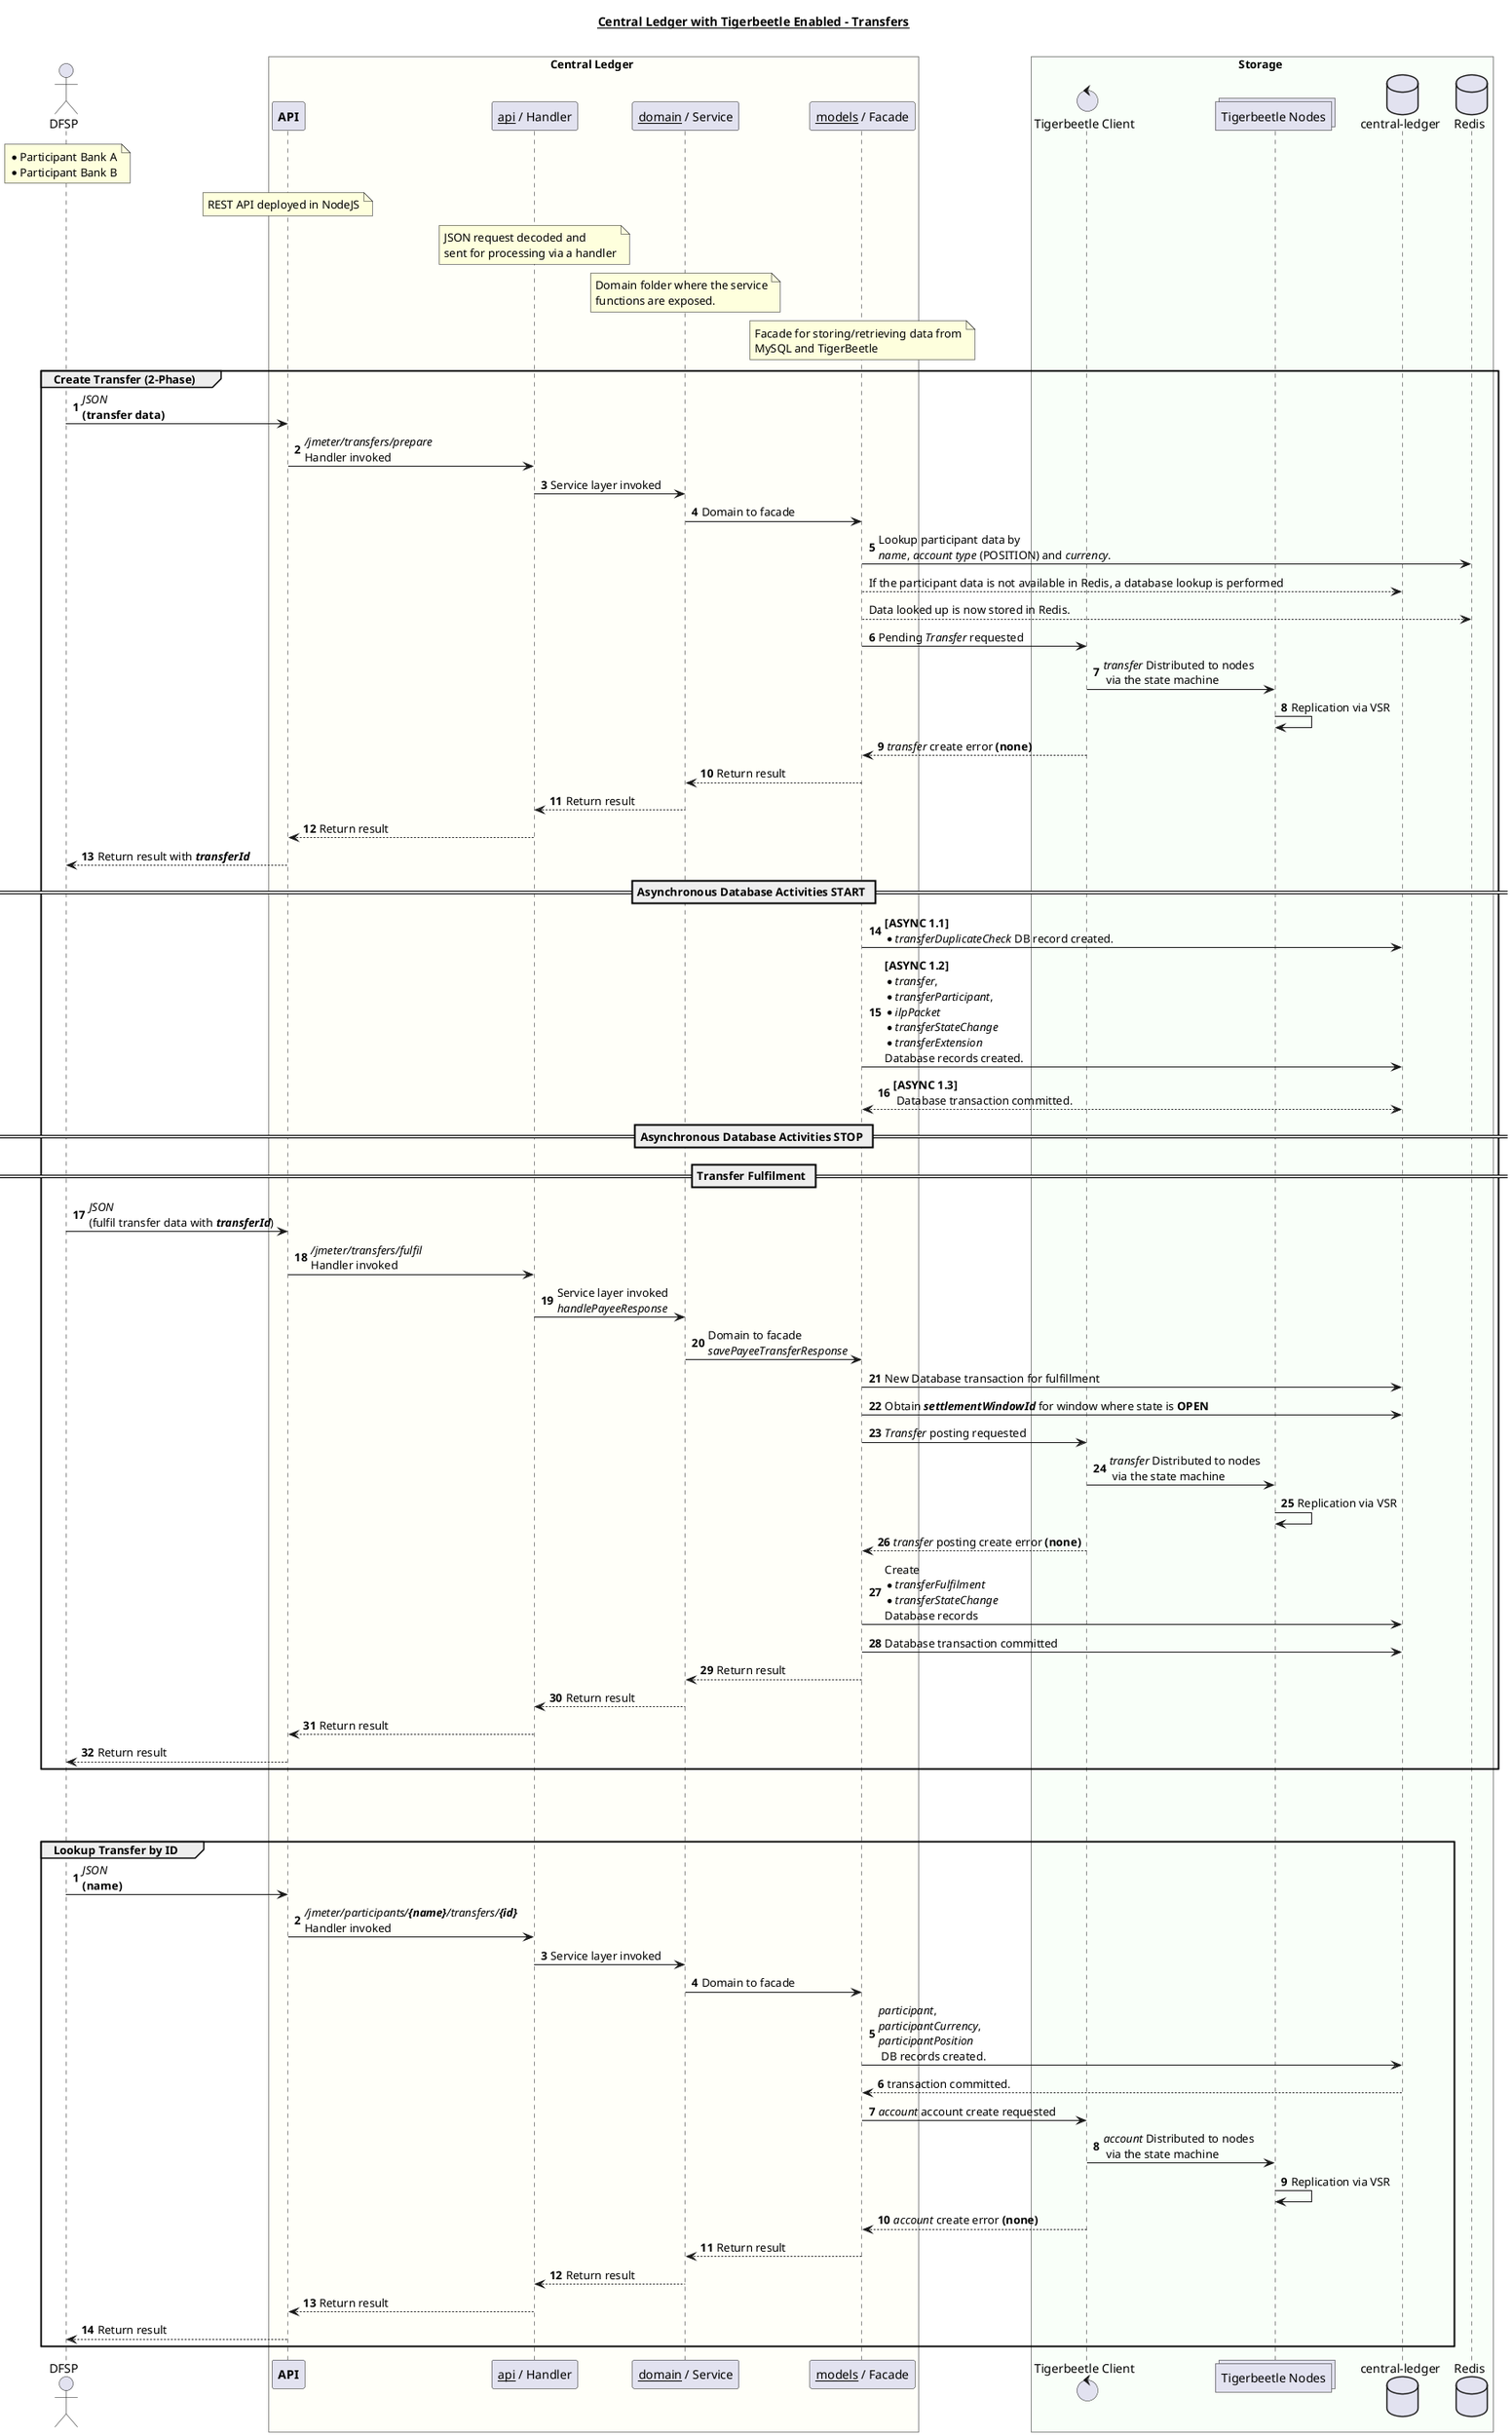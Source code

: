 @startuml
title "__**Central Ledger with Tigerbeetle Enabled - Transfers**__\n"

actor "DFSP" as dfsp
note over dfsp
    * Participant Bank A
    * Participant Bank B
end note

box Central Ledger #FFFFF9
    participant "**API**" as cl_api
    participant "__api__ / Handler" as cl_handler
    participant "__domain__ / Service" as cl_domain
    participant "__models__ / Facade" as cl_facade

    note over cl_api
        REST API deployed in NodeJS
    end note

    note over cl_handler
        JSON request decoded and
        sent for processing via a handler
    end note

    note over cl_domain
        Domain folder where the service
        functions are exposed.
    end note

    note over cl_facade
        Facade for storing/retrieving data from
        MySQL and TigerBeetle
    end note
end box

box Storage #F9FFF9
	control "Tigerbeetle Client" as tb_client
	collections "Tigerbeetle Nodes" as tb_nodes
	database "central-ledger" as cl_db
	database "Redis" as redis_cache
end box

autonumber
group Create Transfer (2-Phase)
    dfsp -> cl_api : //JSON// \n**(transfer data)**
    cl_api -> cl_handler : ///jmeter/transfers/prepare// \nHandler invoked
    cl_handler -> cl_domain : Service layer invoked
    cl_domain -> cl_facade : Domain to facade
    cl_facade -> redis_cache : Lookup participant data by \n//name//, //account type// (POSITION) and //currency//.
    autonumber stop
    cl_facade --> cl_db : If the participant data is not available in Redis, a database lookup is performed
    cl_facade --> redis_cache : Data looked up is now stored in Redis.
    autonumber resume
    cl_facade -> tb_client : Pending //Transfer// requested
    tb_client -> tb_nodes : //transfer// Distributed to nodes\n via the state machine
    tb_nodes -> tb_nodes : Replication via VSR
    tb_client --> cl_facade : //transfer// create error **(none)**
    cl_facade --> cl_domain : Return result
    cl_domain --> cl_handler : Return result
    cl_handler --> cl_api : Return result
    cl_api --> dfsp : Return result with //**transferId**//
    == Asynchronous Database Activities START ==
    cl_facade -> cl_db : **[ASYNC 1.1]**\n*//transferDuplicateCheck// DB record created.
    cl_facade -> cl_db : **[ASYNC 1.2]**\n*//transfer//, \n*//transferParticipant//, \n*//ilpPacket// \n*//transferStateChange// \n*//transferExtension//\nDatabase records created.
    cl_db <--> cl_facade : **[ASYNC 1.3]**\n Database transaction committed.
    == Asynchronous Database Activities STOP ==

    == Transfer Fulfilment ==
    dfsp -> cl_api : //JSON// \n(fulfil transfer data with //**transferId**//)
    cl_api -> cl_handler : ///jmeter/transfers/fulfil// \nHandler invoked
    cl_handler -> cl_domain : Service layer invoked \n//handlePayeeResponse//
    cl_domain -> cl_facade : Domain to facade \n//savePayeeTransferResponse//
    cl_facade -> cl_db : New Database transaction for fulfillment
    cl_facade -> cl_db : Obtain //**settlementWindowId**// for window where state is **OPEN**
    cl_facade -> tb_client : //Transfer// posting requested
    tb_client -> tb_nodes : //transfer// Distributed to nodes\n via the state machine
    tb_nodes -> tb_nodes : Replication via VSR
    tb_client --> cl_facade : //transfer// posting create error **(none)**
    cl_facade -> cl_db : Create \n*//transferFulfilment// \n*//transferStateChange// \nDatabase records
    cl_facade -> cl_db : Database transaction committed
    cl_facade --> cl_domain : Return result
    cl_domain --> cl_handler : Return result
    cl_handler --> cl_api : Return result
    cl_api --> dfsp : Return result
end

||70||

autonumber
group Lookup Transfer by ID
    dfsp -> cl_api : //JSON// \n**(name)**
    cl_api -> cl_handler : ///jmeter/participants/**{name}**/transfers/**{id}**// \nHandler invoked
    cl_handler -> cl_domain : Service layer invoked
    cl_domain -> cl_facade : Domain to facade
    cl_facade -> cl_db : //participant//, \n//participantCurrency//, \n//participantPosition// \n DB records created.
    cl_db --> cl_facade : transaction committed.
    cl_facade -> tb_client : //account// account create requested
    tb_client -> tb_nodes : //account// Distributed to nodes\n via the state machine
    tb_nodes -> tb_nodes : Replication via VSR
    tb_client --> cl_facade : //account// create error **(none)**
    cl_facade --> cl_domain : Return result
    cl_domain --> cl_handler : Return result
    cl_handler --> cl_api : Return result
    cl_api --> dfsp : Return result
end

@enduml
